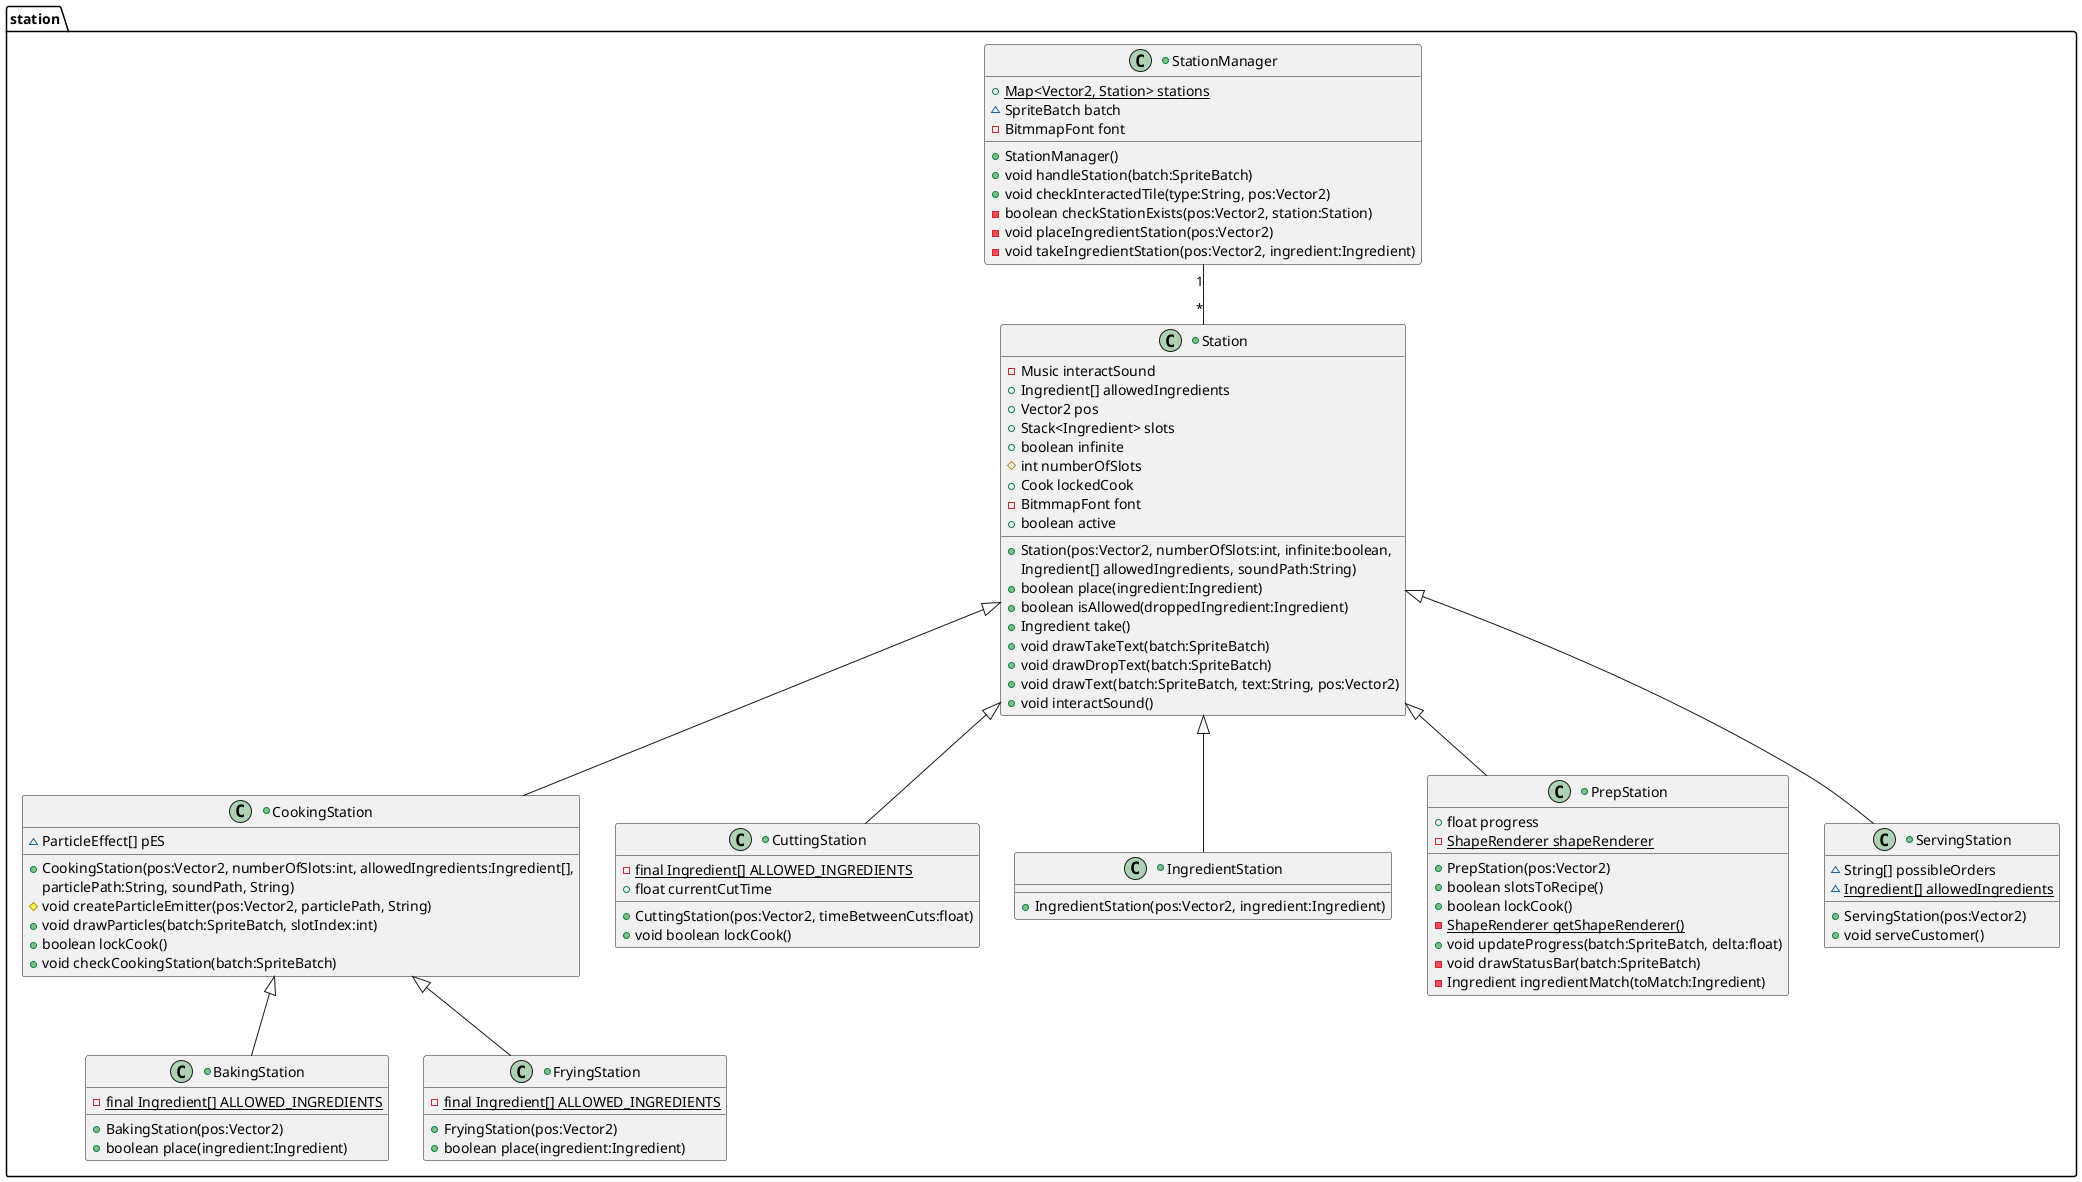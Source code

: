 @startuml
'https://plantuml.com/class-diagram

package "station"{

StationManager "1" -- "*" Station

+class BakingStation extends CookingStation{
-{static} final Ingredient[] ALLOWED_INGREDIENTS
+BakingStation(pos:Vector2)
+boolean place(ingredient:Ingredient)
}

+class CookingStation extends Station{
~ParticleEffect[] pES
+CookingStation(pos:Vector2, numberOfSlots:int, allowedIngredients:Ingredient[],
 particlePath:String, soundPath, String)
#void createParticleEmitter(pos:Vector2, particlePath, String)
+void drawParticles(batch:SpriteBatch, slotIndex:int)
+boolean lockCook()
+void checkCookingStation(batch:SpriteBatch)
}

+class CuttingStation extends Station{
-{static} final Ingredient[] ALLOWED_INGREDIENTS
+float currentCutTime
+CuttingStation(pos:Vector2, timeBetweenCuts:float)
+void boolean lockCook()
}

+class FryingStation extends CookingStation{
-{static} final Ingredient[] ALLOWED_INGREDIENTS
+FryingStation(pos:Vector2)
+boolean place(ingredient:Ingredient)
}

+class IngredientStation extends Station{
+IngredientStation(pos:Vector2, ingredient:Ingredient)
}

+class PrepStation extends Station{
+float progress
-{static} ShapeRenderer shapeRenderer
+PrepStation(pos:Vector2)
+boolean slotsToRecipe()
+boolean lockCook()
-{static} ShapeRenderer getShapeRenderer()
+void updateProgress(batch:SpriteBatch, delta:float)
-void drawStatusBar(batch:SpriteBatch)
-Ingredient ingredientMatch(toMatch:Ingredient)
}

+class ServingStation extends Station{
~String[] possibleOrders
~{static} Ingredient[] allowedIngredients
+ServingStation(pos:Vector2)
+void serveCustomer()
}

+class Station{
-Music interactSound
+Ingredient[] allowedIngredients
+Vector2 pos
+Stack<Ingredient> slots
+boolean infinite
#int numberOfSlots
+Cook lockedCook
-BitmmapFont font
+boolean active
+Station(pos:Vector2, numberOfSlots:int, infinite:boolean,
 Ingredient[] allowedIngredients, soundPath:String)
+boolean place(ingredient:Ingredient)
+boolean isAllowed(droppedIngredient:Ingredient)
+Ingredient take()
+void drawTakeText(batch:SpriteBatch)
+void drawDropText(batch:SpriteBatch)
+void drawText(batch:SpriteBatch, text:String, pos:Vector2)
+void interactSound()
}

+class StationManager{
+{static} Map<Vector2, Station> stations
~SpriteBatch batch
-BitmmapFont font
+StationManager()
+void handleStation(batch:SpriteBatch)
+void checkInteractedTile(type:String, pos:Vector2)
-boolean checkStationExists(pos:Vector2, station:Station)
-void placeIngredientStation(pos:Vector2)
-void takeIngredientStation(pos:Vector2, ingredient:Ingredient)
}

}

@enduml